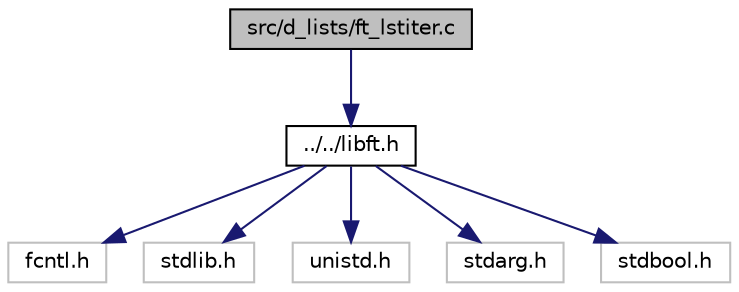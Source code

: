 digraph "src/d_lists/ft_lstiter.c"
{
 // LATEX_PDF_SIZE
  edge [fontname="Helvetica",fontsize="10",labelfontname="Helvetica",labelfontsize="10"];
  node [fontname="Helvetica",fontsize="10",shape=record];
  Node1 [label="src/d_lists/ft_lstiter.c",height=0.2,width=0.4,color="black", fillcolor="grey75", style="filled", fontcolor="black",tooltip="Aplica una función a cada elemento de la lista."];
  Node1 -> Node2 [color="midnightblue",fontsize="10",style="solid",fontname="Helvetica"];
  Node2 [label="../../libft.h",height=0.2,width=0.4,color="black", fillcolor="white", style="filled",URL="$d6/d7e/libft_8h.html",tooltip=" "];
  Node2 -> Node3 [color="midnightblue",fontsize="10",style="solid",fontname="Helvetica"];
  Node3 [label="fcntl.h",height=0.2,width=0.4,color="grey75", fillcolor="white", style="filled",tooltip=" "];
  Node2 -> Node4 [color="midnightblue",fontsize="10",style="solid",fontname="Helvetica"];
  Node4 [label="stdlib.h",height=0.2,width=0.4,color="grey75", fillcolor="white", style="filled",tooltip=" "];
  Node2 -> Node5 [color="midnightblue",fontsize="10",style="solid",fontname="Helvetica"];
  Node5 [label="unistd.h",height=0.2,width=0.4,color="grey75", fillcolor="white", style="filled",tooltip=" "];
  Node2 -> Node6 [color="midnightblue",fontsize="10",style="solid",fontname="Helvetica"];
  Node6 [label="stdarg.h",height=0.2,width=0.4,color="grey75", fillcolor="white", style="filled",tooltip=" "];
  Node2 -> Node7 [color="midnightblue",fontsize="10",style="solid",fontname="Helvetica"];
  Node7 [label="stdbool.h",height=0.2,width=0.4,color="grey75", fillcolor="white", style="filled",tooltip=" "];
}
